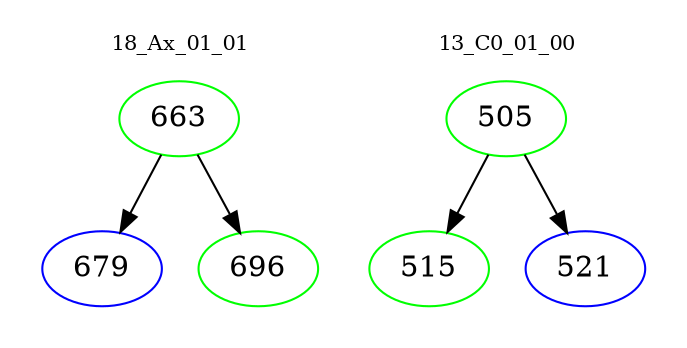 digraph{
subgraph cluster_0 {
color = white
label = "18_Ax_01_01";
fontsize=10;
T0_663 [label="663", color="green"]
T0_663 -> T0_679 [color="black"]
T0_679 [label="679", color="blue"]
T0_663 -> T0_696 [color="black"]
T0_696 [label="696", color="green"]
}
subgraph cluster_1 {
color = white
label = "13_C0_01_00";
fontsize=10;
T1_505 [label="505", color="green"]
T1_505 -> T1_515 [color="black"]
T1_515 [label="515", color="green"]
T1_505 -> T1_521 [color="black"]
T1_521 [label="521", color="blue"]
}
}
